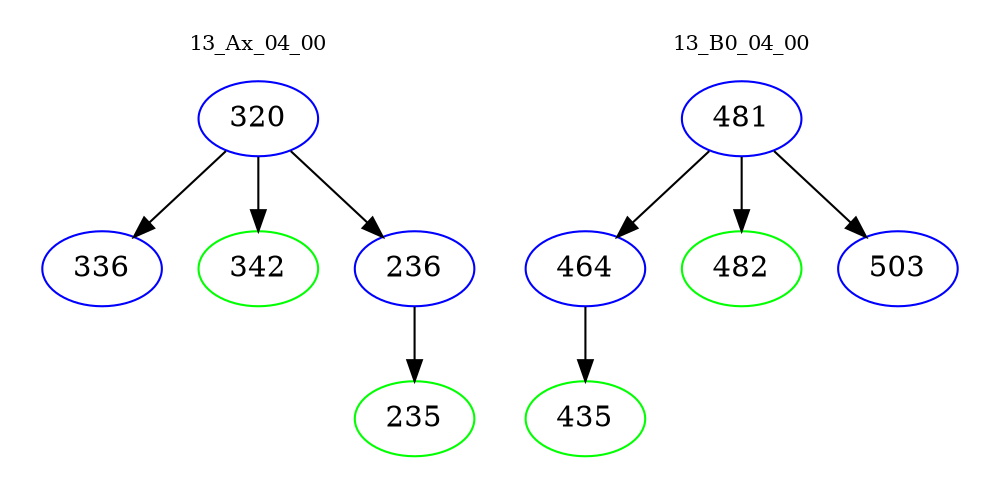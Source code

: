 digraph{
subgraph cluster_0 {
color = white
label = "13_Ax_04_00";
fontsize=10;
T0_320 [label="320", color="blue"]
T0_320 -> T0_336 [color="black"]
T0_336 [label="336", color="blue"]
T0_320 -> T0_342 [color="black"]
T0_342 [label="342", color="green"]
T0_320 -> T0_236 [color="black"]
T0_236 [label="236", color="blue"]
T0_236 -> T0_235 [color="black"]
T0_235 [label="235", color="green"]
}
subgraph cluster_1 {
color = white
label = "13_B0_04_00";
fontsize=10;
T1_481 [label="481", color="blue"]
T1_481 -> T1_464 [color="black"]
T1_464 [label="464", color="blue"]
T1_464 -> T1_435 [color="black"]
T1_435 [label="435", color="green"]
T1_481 -> T1_482 [color="black"]
T1_482 [label="482", color="green"]
T1_481 -> T1_503 [color="black"]
T1_503 [label="503", color="blue"]
}
}
